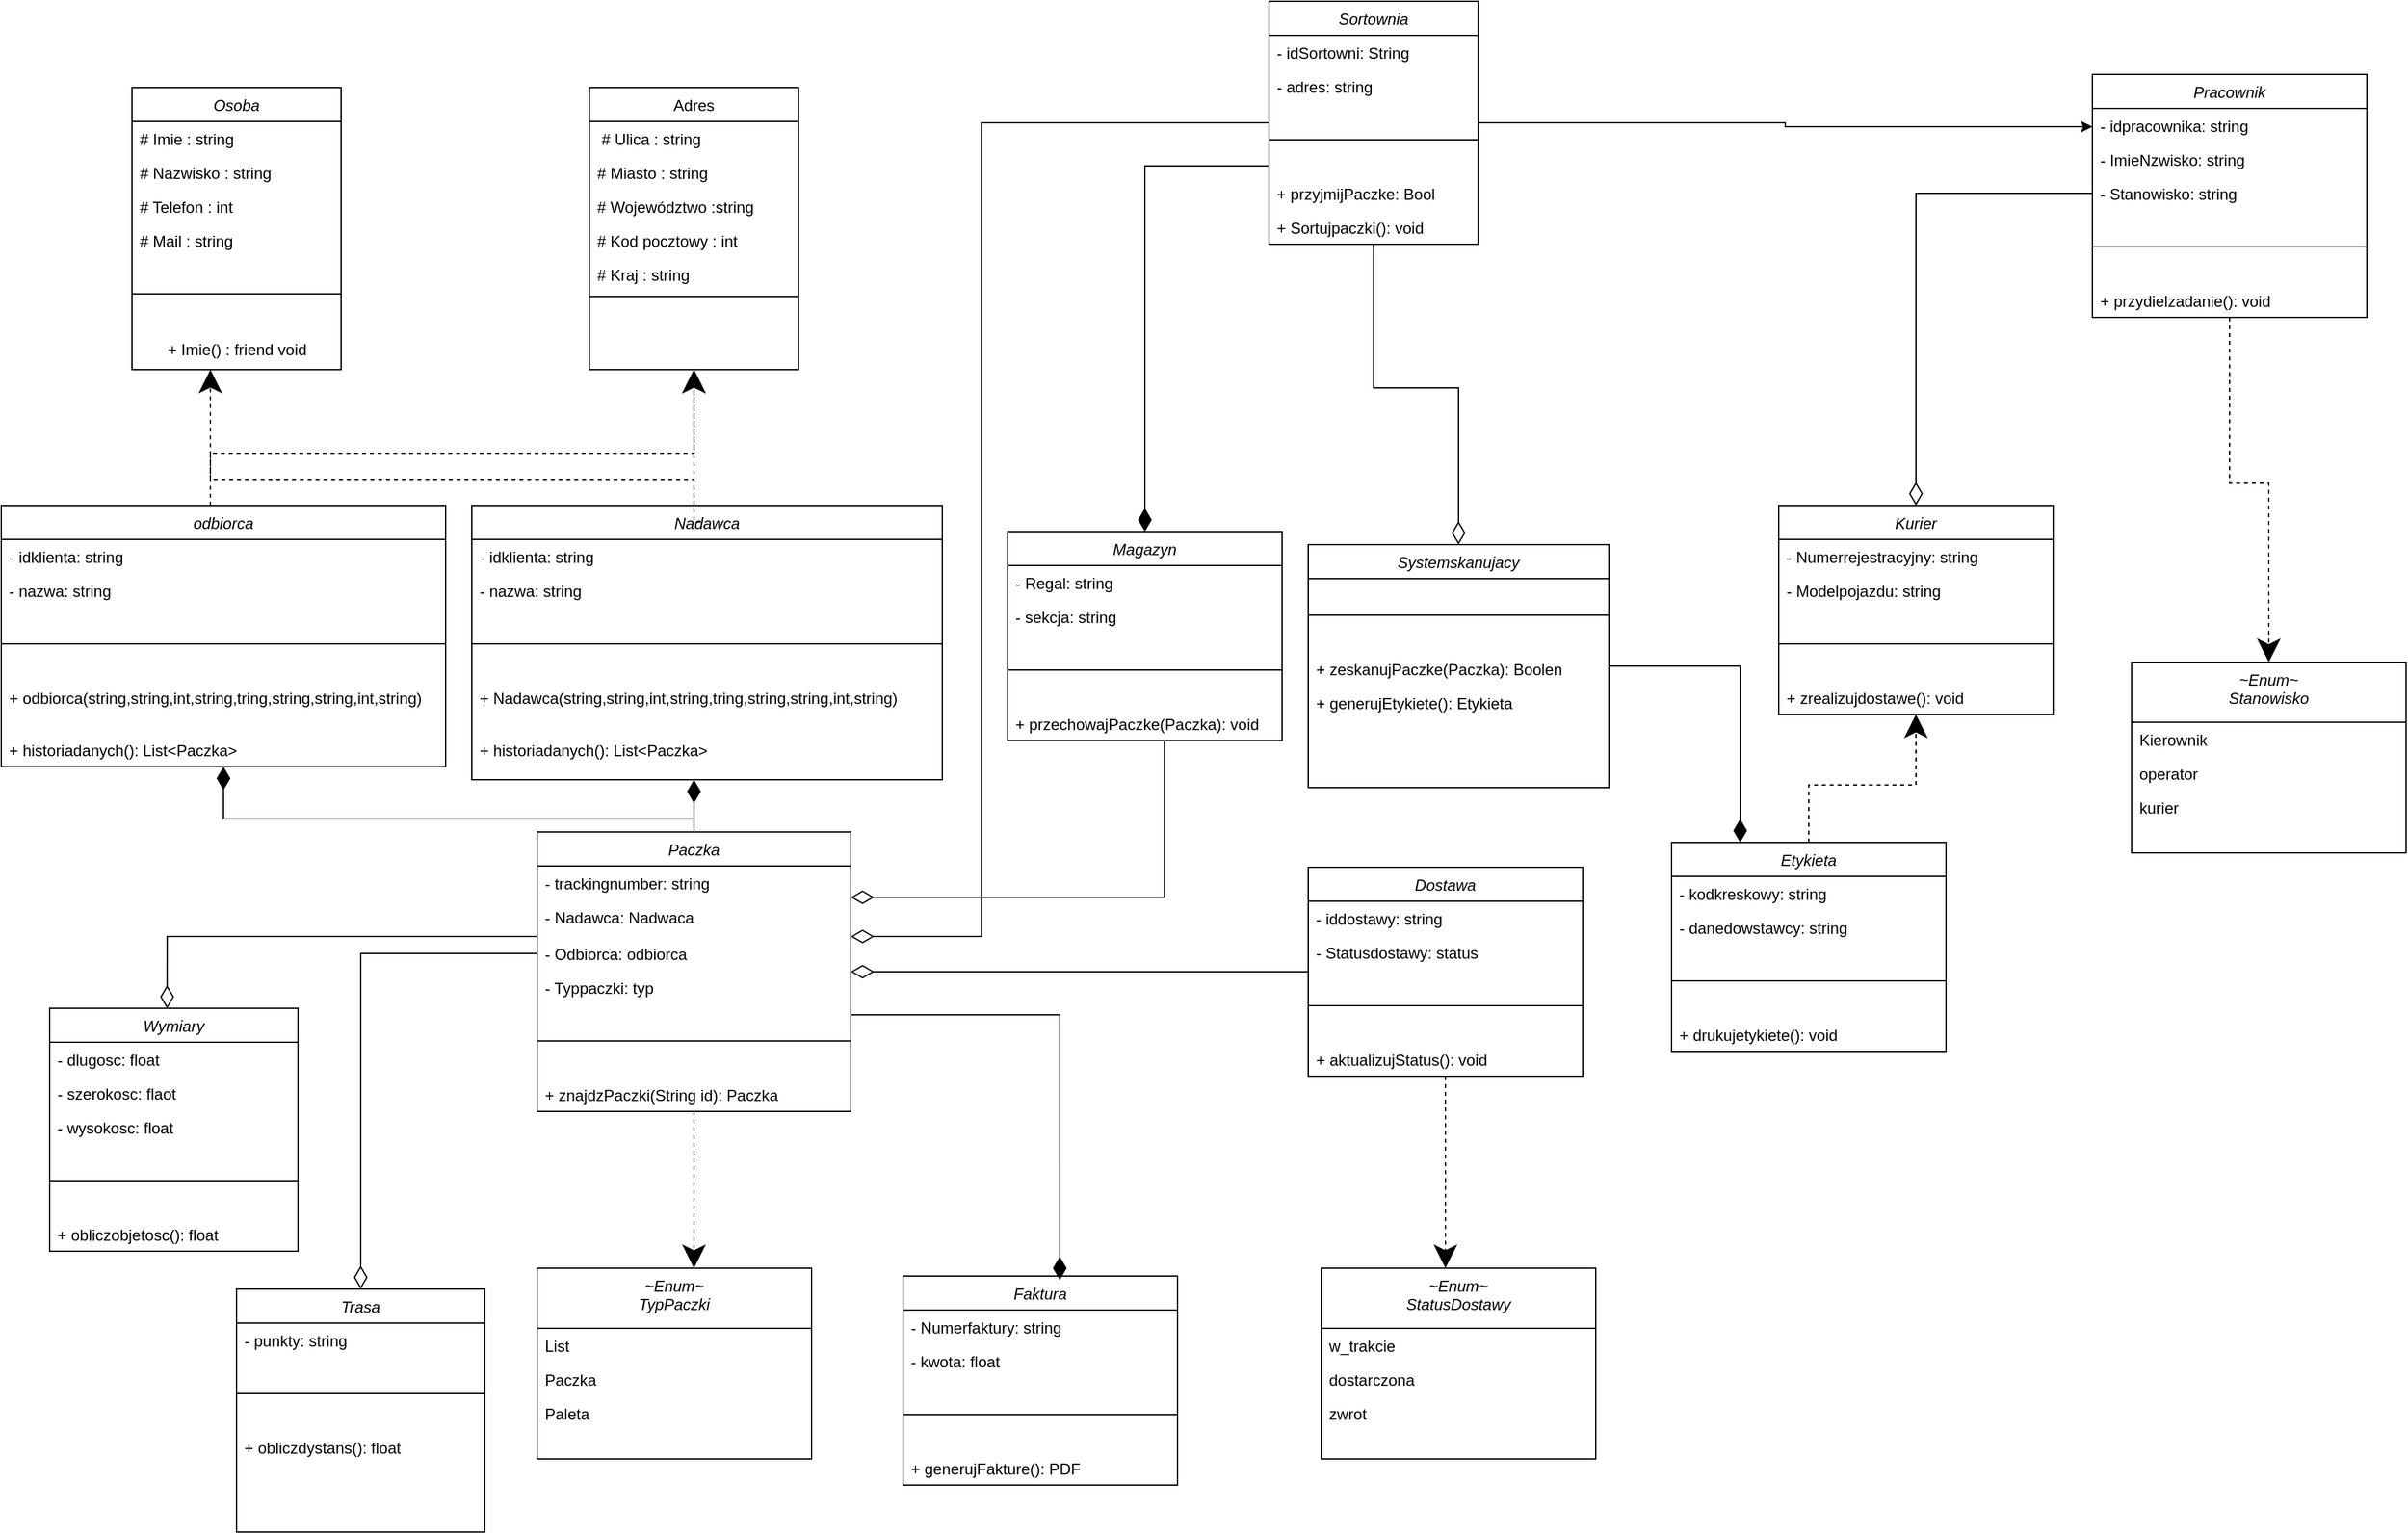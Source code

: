 <mxfile version="26.2.14">
  <diagram id="C5RBs43oDa-KdzZeNtuy" name="Page-1">
    <mxGraphModel dx="2382" dy="2520" grid="1" gridSize="10" guides="1" tooltips="1" connect="1" arrows="1" fold="1" page="1" pageScale="1" pageWidth="827" pageHeight="1169" math="0" shadow="0">
      <root>
        <mxCell id="WIyWlLk6GJQsqaUBKTNV-0" />
        <mxCell id="WIyWlLk6GJQsqaUBKTNV-1" parent="WIyWlLk6GJQsqaUBKTNV-0" />
        <mxCell id="zkfFHV4jXpPFQw0GAbJ--0" value="Osoba" style="swimlane;fontStyle=2;align=center;verticalAlign=top;childLayout=stackLayout;horizontal=1;startSize=26;horizontalStack=0;resizeParent=1;resizeLast=0;collapsible=1;marginBottom=0;rounded=0;shadow=0;strokeWidth=1;" parent="WIyWlLk6GJQsqaUBKTNV-1" vertex="1">
          <mxGeometry x="890" y="-120" width="160" height="216" as="geometry">
            <mxRectangle x="230" y="140" width="160" height="26" as="alternateBounds" />
          </mxGeometry>
        </mxCell>
        <mxCell id="zkfFHV4jXpPFQw0GAbJ--1" value="# Imie : string" style="text;align=left;verticalAlign=top;spacingLeft=4;spacingRight=4;overflow=hidden;rotatable=0;points=[[0,0.5],[1,0.5]];portConstraint=eastwest;" parent="zkfFHV4jXpPFQw0GAbJ--0" vertex="1">
          <mxGeometry y="26" width="160" height="26" as="geometry" />
        </mxCell>
        <mxCell id="zkfFHV4jXpPFQw0GAbJ--2" value="# Nazwisko : string" style="text;align=left;verticalAlign=top;spacingLeft=4;spacingRight=4;overflow=hidden;rotatable=0;points=[[0,0.5],[1,0.5]];portConstraint=eastwest;rounded=0;shadow=0;html=0;" parent="zkfFHV4jXpPFQw0GAbJ--0" vertex="1">
          <mxGeometry y="52" width="160" height="26" as="geometry" />
        </mxCell>
        <mxCell id="zkfFHV4jXpPFQw0GAbJ--3" value="# Telefon : int" style="text;align=left;verticalAlign=top;spacingLeft=4;spacingRight=4;overflow=hidden;rotatable=0;points=[[0,0.5],[1,0.5]];portConstraint=eastwest;rounded=0;shadow=0;html=0;" parent="zkfFHV4jXpPFQw0GAbJ--0" vertex="1">
          <mxGeometry y="78" width="160" height="26" as="geometry" />
        </mxCell>
        <mxCell id="BdsNktn8c3Ki6Q-YQM_h-1" value="# Mail : string" style="text;align=left;verticalAlign=top;spacingLeft=4;spacingRight=4;overflow=hidden;rotatable=0;points=[[0,0.5],[1,0.5]];portConstraint=eastwest;rounded=0;shadow=0;html=0;" parent="zkfFHV4jXpPFQw0GAbJ--0" vertex="1">
          <mxGeometry y="104" width="160" height="26" as="geometry" />
        </mxCell>
        <mxCell id="zkfFHV4jXpPFQw0GAbJ--4" value="" style="line;html=1;strokeWidth=1;align=left;verticalAlign=middle;spacingTop=-1;spacingLeft=3;spacingRight=3;rotatable=0;labelPosition=right;points=[];portConstraint=eastwest;" parent="zkfFHV4jXpPFQw0GAbJ--0" vertex="1">
          <mxGeometry y="130" width="160" height="56" as="geometry" />
        </mxCell>
        <mxCell id="GxkbKtknB-CjIowT5Ta8-1" value="+ Imie() : friend void" style="text;html=1;align=center;verticalAlign=middle;resizable=0;points=[];autosize=1;strokeColor=none;fillColor=none;" parent="zkfFHV4jXpPFQw0GAbJ--0" vertex="1">
          <mxGeometry y="186" width="160" height="30" as="geometry" />
        </mxCell>
        <mxCell id="zkfFHV4jXpPFQw0GAbJ--17" value="Adres" style="swimlane;fontStyle=0;align=center;verticalAlign=top;childLayout=stackLayout;horizontal=1;startSize=26;horizontalStack=0;resizeParent=1;resizeLast=0;collapsible=1;marginBottom=0;rounded=0;shadow=0;strokeWidth=1;" parent="WIyWlLk6GJQsqaUBKTNV-1" vertex="1">
          <mxGeometry x="1240" y="-120" width="160" height="216" as="geometry">
            <mxRectangle x="550" y="140" width="160" height="26" as="alternateBounds" />
          </mxGeometry>
        </mxCell>
        <mxCell id="zkfFHV4jXpPFQw0GAbJ--18" value=" # Ulica : string" style="text;align=left;verticalAlign=top;spacingLeft=4;spacingRight=4;overflow=hidden;rotatable=0;points=[[0,0.5],[1,0.5]];portConstraint=eastwest;" parent="zkfFHV4jXpPFQw0GAbJ--17" vertex="1">
          <mxGeometry y="26" width="160" height="26" as="geometry" />
        </mxCell>
        <mxCell id="zkfFHV4jXpPFQw0GAbJ--19" value="# Miasto : string" style="text;align=left;verticalAlign=top;spacingLeft=4;spacingRight=4;overflow=hidden;rotatable=0;points=[[0,0.5],[1,0.5]];portConstraint=eastwest;rounded=0;shadow=0;html=0;" parent="zkfFHV4jXpPFQw0GAbJ--17" vertex="1">
          <mxGeometry y="52" width="160" height="26" as="geometry" />
        </mxCell>
        <mxCell id="zkfFHV4jXpPFQw0GAbJ--20" value="# Województwo :string" style="text;align=left;verticalAlign=top;spacingLeft=4;spacingRight=4;overflow=hidden;rotatable=0;points=[[0,0.5],[1,0.5]];portConstraint=eastwest;rounded=0;shadow=0;html=0;" parent="zkfFHV4jXpPFQw0GAbJ--17" vertex="1">
          <mxGeometry y="78" width="160" height="26" as="geometry" />
        </mxCell>
        <mxCell id="zkfFHV4jXpPFQw0GAbJ--21" value="# Kod pocztowy : int" style="text;align=left;verticalAlign=top;spacingLeft=4;spacingRight=4;overflow=hidden;rotatable=0;points=[[0,0.5],[1,0.5]];portConstraint=eastwest;rounded=0;shadow=0;html=0;" parent="zkfFHV4jXpPFQw0GAbJ--17" vertex="1">
          <mxGeometry y="104" width="160" height="26" as="geometry" />
        </mxCell>
        <mxCell id="zkfFHV4jXpPFQw0GAbJ--22" value="# Kraj : string" style="text;align=left;verticalAlign=top;spacingLeft=4;spacingRight=4;overflow=hidden;rotatable=0;points=[[0,0.5],[1,0.5]];portConstraint=eastwest;rounded=0;shadow=0;html=0;" parent="zkfFHV4jXpPFQw0GAbJ--17" vertex="1">
          <mxGeometry y="130" width="160" height="26" as="geometry" />
        </mxCell>
        <mxCell id="zkfFHV4jXpPFQw0GAbJ--23" value="" style="line;html=1;strokeWidth=1;align=left;verticalAlign=middle;spacingTop=-1;spacingLeft=3;spacingRight=3;rotatable=0;labelPosition=right;points=[];portConstraint=eastwest;" parent="zkfFHV4jXpPFQw0GAbJ--17" vertex="1">
          <mxGeometry y="156" width="160" height="8" as="geometry" />
        </mxCell>
        <mxCell id="9dYcnbe_WubwCjtbjFcD-8" style="edgeStyle=orthogonalEdgeStyle;rounded=0;orthogonalLoop=1;jettySize=auto;html=1;entryX=0.5;entryY=0;entryDx=0;entryDy=0;endArrow=diamondThin;endFill=0;endSize=15;" parent="WIyWlLk6GJQsqaUBKTNV-1" source="8LbB3TqISz4UHMFWmRGF-1011" target="8LbB3TqISz4UHMFWmRGF-1049" edge="1">
          <mxGeometry relative="1" as="geometry" />
        </mxCell>
        <mxCell id="_6xHTYs2IPLUifbT8s7y-21" style="edgeStyle=orthogonalEdgeStyle;rounded=0;orthogonalLoop=1;jettySize=auto;html=1;endArrow=diamondThin;endFill=0;endSize=15;" edge="1" parent="WIyWlLk6GJQsqaUBKTNV-1" source="8LbB3TqISz4UHMFWmRGF-1011" target="8LbB3TqISz4UHMFWmRGF-1087">
          <mxGeometry relative="1" as="geometry">
            <Array as="points">
              <mxPoint x="1540" y="-93" />
              <mxPoint x="1540" y="530" />
            </Array>
          </mxGeometry>
        </mxCell>
        <mxCell id="_6xHTYs2IPLUifbT8s7y-26" style="edgeStyle=orthogonalEdgeStyle;rounded=0;orthogonalLoop=1;jettySize=auto;html=1;" edge="1" parent="WIyWlLk6GJQsqaUBKTNV-1" source="8LbB3TqISz4UHMFWmRGF-1011" target="8LbB3TqISz4UHMFWmRGF-1061">
          <mxGeometry relative="1" as="geometry">
            <Array as="points">
              <mxPoint x="2155" y="-93" />
              <mxPoint x="2155" y="-90" />
            </Array>
          </mxGeometry>
        </mxCell>
        <mxCell id="8LbB3TqISz4UHMFWmRGF-1011" value="Sortownia" style="swimlane;fontStyle=2;align=center;verticalAlign=top;childLayout=stackLayout;horizontal=1;startSize=26;horizontalStack=0;resizeParent=1;resizeLast=0;collapsible=1;marginBottom=0;rounded=0;shadow=0;strokeWidth=1;" parent="WIyWlLk6GJQsqaUBKTNV-1" vertex="1">
          <mxGeometry x="1760" y="-186" width="160" height="186" as="geometry">
            <mxRectangle x="230" y="140" width="160" height="26" as="alternateBounds" />
          </mxGeometry>
        </mxCell>
        <mxCell id="8LbB3TqISz4UHMFWmRGF-1012" value="- idSortowni: String" style="text;align=left;verticalAlign=top;spacingLeft=4;spacingRight=4;overflow=hidden;rotatable=0;points=[[0,0.5],[1,0.5]];portConstraint=eastwest;" parent="8LbB3TqISz4UHMFWmRGF-1011" vertex="1">
          <mxGeometry y="26" width="160" height="26" as="geometry" />
        </mxCell>
        <mxCell id="8LbB3TqISz4UHMFWmRGF-1013" value="- adres: string" style="text;align=left;verticalAlign=top;spacingLeft=4;spacingRight=4;overflow=hidden;rotatable=0;points=[[0,0.5],[1,0.5]];portConstraint=eastwest;rounded=0;shadow=0;html=0;" parent="8LbB3TqISz4UHMFWmRGF-1011" vertex="1">
          <mxGeometry y="52" width="160" height="26" as="geometry" />
        </mxCell>
        <mxCell id="8LbB3TqISz4UHMFWmRGF-1016" value="" style="line;html=1;strokeWidth=1;align=left;verticalAlign=middle;spacingTop=-1;spacingLeft=3;spacingRight=3;rotatable=0;labelPosition=right;points=[];portConstraint=eastwest;" parent="8LbB3TqISz4UHMFWmRGF-1011" vertex="1">
          <mxGeometry y="78" width="160" height="56" as="geometry" />
        </mxCell>
        <mxCell id="8LbB3TqISz4UHMFWmRGF-1014" value="+ przyjmijPaczke: Bool" style="text;align=left;verticalAlign=top;spacingLeft=4;spacingRight=4;overflow=hidden;rotatable=0;points=[[0,0.5],[1,0.5]];portConstraint=eastwest;rounded=0;shadow=0;html=0;" parent="8LbB3TqISz4UHMFWmRGF-1011" vertex="1">
          <mxGeometry y="134" width="160" height="26" as="geometry" />
        </mxCell>
        <mxCell id="8LbB3TqISz4UHMFWmRGF-1015" value="+ Sortujpaczki(): void" style="text;align=left;verticalAlign=top;spacingLeft=4;spacingRight=4;overflow=hidden;rotatable=0;points=[[0,0.5],[1,0.5]];portConstraint=eastwest;rounded=0;shadow=0;html=0;" parent="8LbB3TqISz4UHMFWmRGF-1011" vertex="1">
          <mxGeometry y="160" width="160" height="26" as="geometry" />
        </mxCell>
        <mxCell id="_6xHTYs2IPLUifbT8s7y-19" style="edgeStyle=orthogonalEdgeStyle;rounded=0;orthogonalLoop=1;jettySize=auto;html=1;endArrow=diamondThin;endFill=0;endSize=15;" edge="1" parent="WIyWlLk6GJQsqaUBKTNV-1" source="8LbB3TqISz4UHMFWmRGF-1017" target="8LbB3TqISz4UHMFWmRGF-1087">
          <mxGeometry relative="1" as="geometry">
            <Array as="points">
              <mxPoint x="1680" y="500" />
            </Array>
          </mxGeometry>
        </mxCell>
        <mxCell id="8LbB3TqISz4UHMFWmRGF-1017" value="Magazyn" style="swimlane;fontStyle=2;align=center;verticalAlign=top;childLayout=stackLayout;horizontal=1;startSize=26;horizontalStack=0;resizeParent=1;resizeLast=0;collapsible=1;marginBottom=0;rounded=0;shadow=0;strokeWidth=1;" parent="WIyWlLk6GJQsqaUBKTNV-1" vertex="1">
          <mxGeometry x="1560" y="220" width="210" height="160" as="geometry">
            <mxRectangle x="230" y="140" width="160" height="26" as="alternateBounds" />
          </mxGeometry>
        </mxCell>
        <mxCell id="8LbB3TqISz4UHMFWmRGF-1018" value="- Regal: string" style="text;align=left;verticalAlign=top;spacingLeft=4;spacingRight=4;overflow=hidden;rotatable=0;points=[[0,0.5],[1,0.5]];portConstraint=eastwest;" parent="8LbB3TqISz4UHMFWmRGF-1017" vertex="1">
          <mxGeometry y="26" width="210" height="26" as="geometry" />
        </mxCell>
        <mxCell id="8LbB3TqISz4UHMFWmRGF-1019" value="- sekcja: string" style="text;align=left;verticalAlign=top;spacingLeft=4;spacingRight=4;overflow=hidden;rotatable=0;points=[[0,0.5],[1,0.5]];portConstraint=eastwest;rounded=0;shadow=0;html=0;" parent="8LbB3TqISz4UHMFWmRGF-1017" vertex="1">
          <mxGeometry y="52" width="210" height="26" as="geometry" />
        </mxCell>
        <mxCell id="8LbB3TqISz4UHMFWmRGF-1022" value="" style="line;html=1;strokeWidth=1;align=left;verticalAlign=middle;spacingTop=-1;spacingLeft=3;spacingRight=3;rotatable=0;labelPosition=right;points=[];portConstraint=eastwest;" parent="8LbB3TqISz4UHMFWmRGF-1017" vertex="1">
          <mxGeometry y="78" width="210" height="56" as="geometry" />
        </mxCell>
        <mxCell id="8LbB3TqISz4UHMFWmRGF-1021" value="+ przechowajPaczke(Paczka): void" style="text;align=left;verticalAlign=top;spacingLeft=4;spacingRight=4;overflow=hidden;rotatable=0;points=[[0,0.5],[1,0.5]];portConstraint=eastwest;rounded=0;shadow=0;html=0;" parent="8LbB3TqISz4UHMFWmRGF-1017" vertex="1">
          <mxGeometry y="134" width="210" height="26" as="geometry" />
        </mxCell>
        <mxCell id="_6xHTYs2IPLUifbT8s7y-7" style="edgeStyle=orthogonalEdgeStyle;rounded=0;orthogonalLoop=1;jettySize=auto;html=1;dashed=1;endSize=15;" edge="1" parent="WIyWlLk6GJQsqaUBKTNV-1" source="8LbB3TqISz4UHMFWmRGF-1025" target="zkfFHV4jXpPFQw0GAbJ--17">
          <mxGeometry relative="1" as="geometry">
            <Array as="points">
              <mxPoint x="1320" y="170" />
              <mxPoint x="1320" y="170" />
            </Array>
          </mxGeometry>
        </mxCell>
        <mxCell id="8LbB3TqISz4UHMFWmRGF-1025" value="Nadawca" style="swimlane;fontStyle=2;align=center;verticalAlign=top;childLayout=stackLayout;horizontal=1;startSize=26;horizontalStack=0;resizeParent=1;resizeLast=0;collapsible=1;marginBottom=0;rounded=0;shadow=0;strokeWidth=1;" parent="WIyWlLk6GJQsqaUBKTNV-1" vertex="1">
          <mxGeometry x="1150" y="200" width="360" height="210" as="geometry">
            <mxRectangle x="230" y="140" width="160" height="26" as="alternateBounds" />
          </mxGeometry>
        </mxCell>
        <mxCell id="8LbB3TqISz4UHMFWmRGF-1026" value="- idklienta: string" style="text;align=left;verticalAlign=top;spacingLeft=4;spacingRight=4;overflow=hidden;rotatable=0;points=[[0,0.5],[1,0.5]];portConstraint=eastwest;" parent="8LbB3TqISz4UHMFWmRGF-1025" vertex="1">
          <mxGeometry y="26" width="360" height="26" as="geometry" />
        </mxCell>
        <mxCell id="8LbB3TqISz4UHMFWmRGF-1027" value="- nazwa: string" style="text;align=left;verticalAlign=top;spacingLeft=4;spacingRight=4;overflow=hidden;rotatable=0;points=[[0,0.5],[1,0.5]];portConstraint=eastwest;rounded=0;shadow=0;html=0;" parent="8LbB3TqISz4UHMFWmRGF-1025" vertex="1">
          <mxGeometry y="52" width="360" height="26" as="geometry" />
        </mxCell>
        <mxCell id="8LbB3TqISz4UHMFWmRGF-1030" value="" style="line;html=1;strokeWidth=1;align=left;verticalAlign=middle;spacingTop=-1;spacingLeft=3;spacingRight=3;rotatable=0;labelPosition=right;points=[];portConstraint=eastwest;" parent="8LbB3TqISz4UHMFWmRGF-1025" vertex="1">
          <mxGeometry y="78" width="360" height="56" as="geometry" />
        </mxCell>
        <mxCell id="Iwi3tj0pzpYwmLGOqAep-13" value="+ Nadawca(string,string,int,string,tring,string,string,int,string)" style="text;align=left;verticalAlign=top;spacingLeft=4;spacingRight=4;overflow=hidden;rotatable=0;points=[[0,0.5],[1,0.5]];portConstraint=eastwest;rounded=0;shadow=0;html=0;" parent="8LbB3TqISz4UHMFWmRGF-1025" vertex="1">
          <mxGeometry y="134" width="360" height="40" as="geometry" />
        </mxCell>
        <mxCell id="8LbB3TqISz4UHMFWmRGF-1029" value="+ historiadanych(): List&lt;Paczka&gt;" style="text;align=left;verticalAlign=top;spacingLeft=4;spacingRight=4;overflow=hidden;rotatable=0;points=[[0,0.5],[1,0.5]];portConstraint=eastwest;rounded=0;shadow=0;html=0;" parent="8LbB3TqISz4UHMFWmRGF-1025" vertex="1">
          <mxGeometry y="174" width="360" height="26" as="geometry" />
        </mxCell>
        <mxCell id="_6xHTYs2IPLUifbT8s7y-10" style="edgeStyle=orthogonalEdgeStyle;rounded=0;orthogonalLoop=1;jettySize=auto;html=1;dashed=1;endSize=15;" edge="1" parent="WIyWlLk6GJQsqaUBKTNV-1" target="zkfFHV4jXpPFQw0GAbJ--17">
          <mxGeometry relative="1" as="geometry">
            <mxPoint x="1320" y="110" as="targetPoint" />
            <mxPoint x="960" y="214" as="sourcePoint" />
            <Array as="points">
              <mxPoint x="950" y="214" />
              <mxPoint x="950" y="160" />
              <mxPoint x="1320" y="160" />
            </Array>
          </mxGeometry>
        </mxCell>
        <mxCell id="8LbB3TqISz4UHMFWmRGF-1043" value="odbiorca" style="swimlane;fontStyle=2;align=center;verticalAlign=top;childLayout=stackLayout;horizontal=1;startSize=26;horizontalStack=0;resizeParent=1;resizeLast=0;collapsible=1;marginBottom=0;rounded=0;shadow=0;strokeWidth=1;" parent="WIyWlLk6GJQsqaUBKTNV-1" vertex="1">
          <mxGeometry x="790" y="200" width="340" height="200" as="geometry">
            <mxRectangle x="230" y="140" width="160" height="26" as="alternateBounds" />
          </mxGeometry>
        </mxCell>
        <mxCell id="8LbB3TqISz4UHMFWmRGF-1044" value="- idklienta: string" style="text;align=left;verticalAlign=top;spacingLeft=4;spacingRight=4;overflow=hidden;rotatable=0;points=[[0,0.5],[1,0.5]];portConstraint=eastwest;" parent="8LbB3TqISz4UHMFWmRGF-1043" vertex="1">
          <mxGeometry y="26" width="340" height="26" as="geometry" />
        </mxCell>
        <mxCell id="8LbB3TqISz4UHMFWmRGF-1045" value="- nazwa: string" style="text;align=left;verticalAlign=top;spacingLeft=4;spacingRight=4;overflow=hidden;rotatable=0;points=[[0,0.5],[1,0.5]];portConstraint=eastwest;rounded=0;shadow=0;html=0;" parent="8LbB3TqISz4UHMFWmRGF-1043" vertex="1">
          <mxGeometry y="52" width="340" height="26" as="geometry" />
        </mxCell>
        <mxCell id="8LbB3TqISz4UHMFWmRGF-1047" value="" style="line;html=1;strokeWidth=1;align=left;verticalAlign=middle;spacingTop=-1;spacingLeft=3;spacingRight=3;rotatable=0;labelPosition=right;points=[];portConstraint=eastwest;" parent="8LbB3TqISz4UHMFWmRGF-1043" vertex="1">
          <mxGeometry y="78" width="340" height="56" as="geometry" />
        </mxCell>
        <mxCell id="Iwi3tj0pzpYwmLGOqAep-10" value="+ odbiorca(string,string,int,string,tring,string,string,int,string)" style="text;align=left;verticalAlign=top;spacingLeft=4;spacingRight=4;overflow=hidden;rotatable=0;points=[[0,0.5],[1,0.5]];portConstraint=eastwest;rounded=0;shadow=0;html=0;" parent="8LbB3TqISz4UHMFWmRGF-1043" vertex="1">
          <mxGeometry y="134" width="340" height="40" as="geometry" />
        </mxCell>
        <mxCell id="8LbB3TqISz4UHMFWmRGF-1048" value="+ historiadanych(): List&lt;Paczka&gt;" style="text;align=left;verticalAlign=top;spacingLeft=4;spacingRight=4;overflow=hidden;rotatable=0;points=[[0,0.5],[1,0.5]];portConstraint=eastwest;rounded=0;shadow=0;html=0;" parent="8LbB3TqISz4UHMFWmRGF-1043" vertex="1">
          <mxGeometry y="174" width="340" height="26" as="geometry" />
        </mxCell>
        <mxCell id="9dYcnbe_WubwCjtbjFcD-13" style="edgeStyle=orthogonalEdgeStyle;rounded=0;orthogonalLoop=1;jettySize=auto;html=1;entryX=0.25;entryY=0;entryDx=0;entryDy=0;endArrow=diamondThin;endFill=1;endSize=15;" parent="WIyWlLk6GJQsqaUBKTNV-1" source="8LbB3TqISz4UHMFWmRGF-1049" target="8LbB3TqISz4UHMFWmRGF-1073" edge="1">
          <mxGeometry relative="1" as="geometry" />
        </mxCell>
        <mxCell id="8LbB3TqISz4UHMFWmRGF-1049" value="Systemskanujacy" style="swimlane;fontStyle=2;align=center;verticalAlign=top;childLayout=stackLayout;horizontal=1;startSize=26;horizontalStack=0;resizeParent=1;resizeLast=0;collapsible=1;marginBottom=0;rounded=0;shadow=0;strokeWidth=1;" parent="WIyWlLk6GJQsqaUBKTNV-1" vertex="1">
          <mxGeometry x="1790" y="230" width="230" height="186" as="geometry">
            <mxRectangle x="230" y="140" width="160" height="26" as="alternateBounds" />
          </mxGeometry>
        </mxCell>
        <mxCell id="8LbB3TqISz4UHMFWmRGF-1053" value="" style="line;html=1;strokeWidth=1;align=left;verticalAlign=middle;spacingTop=-1;spacingLeft=3;spacingRight=3;rotatable=0;labelPosition=right;points=[];portConstraint=eastwest;" parent="8LbB3TqISz4UHMFWmRGF-1049" vertex="1">
          <mxGeometry y="26" width="230" height="56" as="geometry" />
        </mxCell>
        <mxCell id="8LbB3TqISz4UHMFWmRGF-1054" value="+ zeskanujPaczke(Paczka): Boolen" style="text;align=left;verticalAlign=top;spacingLeft=4;spacingRight=4;overflow=hidden;rotatable=0;points=[[0,0.5],[1,0.5]];portConstraint=eastwest;rounded=0;shadow=0;html=0;" parent="8LbB3TqISz4UHMFWmRGF-1049" vertex="1">
          <mxGeometry y="82" width="230" height="26" as="geometry" />
        </mxCell>
        <mxCell id="8LbB3TqISz4UHMFWmRGF-1055" value="+ generujEtykiete(): Etykieta" style="text;align=left;verticalAlign=top;spacingLeft=4;spacingRight=4;overflow=hidden;rotatable=0;points=[[0,0.5],[1,0.5]];portConstraint=eastwest;rounded=0;shadow=0;html=0;" parent="8LbB3TqISz4UHMFWmRGF-1049" vertex="1">
          <mxGeometry y="108" width="230" height="26" as="geometry" />
        </mxCell>
        <mxCell id="8LbB3TqISz4UHMFWmRGF-1056" value="Kurier" style="swimlane;fontStyle=2;align=center;verticalAlign=top;childLayout=stackLayout;horizontal=1;startSize=26;horizontalStack=0;resizeParent=1;resizeLast=0;collapsible=1;marginBottom=0;rounded=0;shadow=0;strokeWidth=1;" parent="WIyWlLk6GJQsqaUBKTNV-1" vertex="1">
          <mxGeometry x="2150" y="200" width="210" height="160" as="geometry">
            <mxRectangle x="230" y="140" width="160" height="26" as="alternateBounds" />
          </mxGeometry>
        </mxCell>
        <mxCell id="8LbB3TqISz4UHMFWmRGF-1057" value="- Numerrejestracyjny: string" style="text;align=left;verticalAlign=top;spacingLeft=4;spacingRight=4;overflow=hidden;rotatable=0;points=[[0,0.5],[1,0.5]];portConstraint=eastwest;" parent="8LbB3TqISz4UHMFWmRGF-1056" vertex="1">
          <mxGeometry y="26" width="210" height="26" as="geometry" />
        </mxCell>
        <mxCell id="8LbB3TqISz4UHMFWmRGF-1058" value="- Modelpojazdu: string" style="text;align=left;verticalAlign=top;spacingLeft=4;spacingRight=4;overflow=hidden;rotatable=0;points=[[0,0.5],[1,0.5]];portConstraint=eastwest;rounded=0;shadow=0;html=0;" parent="8LbB3TqISz4UHMFWmRGF-1056" vertex="1">
          <mxGeometry y="52" width="210" height="26" as="geometry" />
        </mxCell>
        <mxCell id="8LbB3TqISz4UHMFWmRGF-1059" value="" style="line;html=1;strokeWidth=1;align=left;verticalAlign=middle;spacingTop=-1;spacingLeft=3;spacingRight=3;rotatable=0;labelPosition=right;points=[];portConstraint=eastwest;" parent="8LbB3TqISz4UHMFWmRGF-1056" vertex="1">
          <mxGeometry y="78" width="210" height="56" as="geometry" />
        </mxCell>
        <mxCell id="8LbB3TqISz4UHMFWmRGF-1060" value="+ zrealizujdostawe(): void" style="text;align=left;verticalAlign=top;spacingLeft=4;spacingRight=4;overflow=hidden;rotatable=0;points=[[0,0.5],[1,0.5]];portConstraint=eastwest;rounded=0;shadow=0;html=0;" parent="8LbB3TqISz4UHMFWmRGF-1056" vertex="1">
          <mxGeometry y="134" width="210" height="26" as="geometry" />
        </mxCell>
        <mxCell id="9dYcnbe_WubwCjtbjFcD-11" style="edgeStyle=orthogonalEdgeStyle;rounded=0;orthogonalLoop=1;jettySize=auto;html=1;endArrow=classic;endFill=1;dashed=1;endSize=15;" parent="WIyWlLk6GJQsqaUBKTNV-1" source="8LbB3TqISz4UHMFWmRGF-1061" target="8LbB3TqISz4UHMFWmRGF-1067" edge="1">
          <mxGeometry relative="1" as="geometry" />
        </mxCell>
        <mxCell id="8LbB3TqISz4UHMFWmRGF-1061" value="Pracownik" style="swimlane;fontStyle=2;align=center;verticalAlign=top;childLayout=stackLayout;horizontal=1;startSize=26;horizontalStack=0;resizeParent=1;resizeLast=0;collapsible=1;marginBottom=0;rounded=0;shadow=0;strokeWidth=1;" parent="WIyWlLk6GJQsqaUBKTNV-1" vertex="1">
          <mxGeometry x="2390" y="-130" width="210" height="186" as="geometry">
            <mxRectangle x="230" y="140" width="160" height="26" as="alternateBounds" />
          </mxGeometry>
        </mxCell>
        <mxCell id="8LbB3TqISz4UHMFWmRGF-1062" value="- idpracownika: string" style="text;align=left;verticalAlign=top;spacingLeft=4;spacingRight=4;overflow=hidden;rotatable=0;points=[[0,0.5],[1,0.5]];portConstraint=eastwest;" parent="8LbB3TqISz4UHMFWmRGF-1061" vertex="1">
          <mxGeometry y="26" width="210" height="26" as="geometry" />
        </mxCell>
        <mxCell id="8LbB3TqISz4UHMFWmRGF-1063" value="- ImieNzwisko: string" style="text;align=left;verticalAlign=top;spacingLeft=4;spacingRight=4;overflow=hidden;rotatable=0;points=[[0,0.5],[1,0.5]];portConstraint=eastwest;rounded=0;shadow=0;html=0;" parent="8LbB3TqISz4UHMFWmRGF-1061" vertex="1">
          <mxGeometry y="52" width="210" height="26" as="geometry" />
        </mxCell>
        <mxCell id="8LbB3TqISz4UHMFWmRGF-1066" value="- Stanowisko: string" style="text;align=left;verticalAlign=top;spacingLeft=4;spacingRight=4;overflow=hidden;rotatable=0;points=[[0,0.5],[1,0.5]];portConstraint=eastwest;rounded=0;shadow=0;html=0;" parent="8LbB3TqISz4UHMFWmRGF-1061" vertex="1">
          <mxGeometry y="78" width="210" height="26" as="geometry" />
        </mxCell>
        <mxCell id="8LbB3TqISz4UHMFWmRGF-1064" value="" style="line;html=1;strokeWidth=1;align=left;verticalAlign=middle;spacingTop=-1;spacingLeft=3;spacingRight=3;rotatable=0;labelPosition=right;points=[];portConstraint=eastwest;" parent="8LbB3TqISz4UHMFWmRGF-1061" vertex="1">
          <mxGeometry y="104" width="210" height="56" as="geometry" />
        </mxCell>
        <mxCell id="8LbB3TqISz4UHMFWmRGF-1065" value="+ przydielzadanie(): void" style="text;align=left;verticalAlign=top;spacingLeft=4;spacingRight=4;overflow=hidden;rotatable=0;points=[[0,0.5],[1,0.5]];portConstraint=eastwest;rounded=0;shadow=0;html=0;" parent="8LbB3TqISz4UHMFWmRGF-1061" vertex="1">
          <mxGeometry y="160" width="210" height="26" as="geometry" />
        </mxCell>
        <mxCell id="8LbB3TqISz4UHMFWmRGF-1067" value="~Enum~&#xa;Stanowisko" style="swimlane;fontStyle=2;align=center;verticalAlign=top;childLayout=stackLayout;horizontal=1;startSize=46;horizontalStack=0;resizeParent=1;resizeLast=0;collapsible=1;marginBottom=0;rounded=0;shadow=0;strokeWidth=1;" parent="WIyWlLk6GJQsqaUBKTNV-1" vertex="1">
          <mxGeometry x="2420" y="320" width="210" height="146" as="geometry">
            <mxRectangle x="230" y="140" width="160" height="26" as="alternateBounds" />
          </mxGeometry>
        </mxCell>
        <mxCell id="8LbB3TqISz4UHMFWmRGF-1068" value="Kierownik    " style="text;align=left;verticalAlign=top;spacingLeft=4;spacingRight=4;overflow=hidden;rotatable=0;points=[[0,0.5],[1,0.5]];portConstraint=eastwest;" parent="8LbB3TqISz4UHMFWmRGF-1067" vertex="1">
          <mxGeometry y="46" width="210" height="26" as="geometry" />
        </mxCell>
        <mxCell id="8LbB3TqISz4UHMFWmRGF-1069" value="operator" style="text;align=left;verticalAlign=top;spacingLeft=4;spacingRight=4;overflow=hidden;rotatable=0;points=[[0,0.5],[1,0.5]];portConstraint=eastwest;rounded=0;shadow=0;html=0;" parent="8LbB3TqISz4UHMFWmRGF-1067" vertex="1">
          <mxGeometry y="72" width="210" height="26" as="geometry" />
        </mxCell>
        <mxCell id="8LbB3TqISz4UHMFWmRGF-1070" value="kurier" style="text;align=left;verticalAlign=top;spacingLeft=4;spacingRight=4;overflow=hidden;rotatable=0;points=[[0,0.5],[1,0.5]];portConstraint=eastwest;rounded=0;shadow=0;html=0;" parent="8LbB3TqISz4UHMFWmRGF-1067" vertex="1">
          <mxGeometry y="98" width="210" height="26" as="geometry" />
        </mxCell>
        <mxCell id="_6xHTYs2IPLUifbT8s7y-28" style="edgeStyle=orthogonalEdgeStyle;rounded=0;orthogonalLoop=1;jettySize=auto;html=1;endSize=15;dashed=1;" edge="1" parent="WIyWlLk6GJQsqaUBKTNV-1" source="8LbB3TqISz4UHMFWmRGF-1073" target="8LbB3TqISz4UHMFWmRGF-1056">
          <mxGeometry relative="1" as="geometry" />
        </mxCell>
        <mxCell id="8LbB3TqISz4UHMFWmRGF-1073" value="Etykieta" style="swimlane;fontStyle=2;align=center;verticalAlign=top;childLayout=stackLayout;horizontal=1;startSize=26;horizontalStack=0;resizeParent=1;resizeLast=0;collapsible=1;marginBottom=0;rounded=0;shadow=0;strokeWidth=1;" parent="WIyWlLk6GJQsqaUBKTNV-1" vertex="1">
          <mxGeometry x="2068" y="458" width="210" height="160" as="geometry">
            <mxRectangle x="230" y="140" width="160" height="26" as="alternateBounds" />
          </mxGeometry>
        </mxCell>
        <mxCell id="8LbB3TqISz4UHMFWmRGF-1074" value="- kodkreskowy: string" style="text;align=left;verticalAlign=top;spacingLeft=4;spacingRight=4;overflow=hidden;rotatable=0;points=[[0,0.5],[1,0.5]];portConstraint=eastwest;" parent="8LbB3TqISz4UHMFWmRGF-1073" vertex="1">
          <mxGeometry y="26" width="210" height="26" as="geometry" />
        </mxCell>
        <mxCell id="8LbB3TqISz4UHMFWmRGF-1075" value="- danedowstawcy: string" style="text;align=left;verticalAlign=top;spacingLeft=4;spacingRight=4;overflow=hidden;rotatable=0;points=[[0,0.5],[1,0.5]];portConstraint=eastwest;rounded=0;shadow=0;html=0;" parent="8LbB3TqISz4UHMFWmRGF-1073" vertex="1">
          <mxGeometry y="52" width="210" height="26" as="geometry" />
        </mxCell>
        <mxCell id="8LbB3TqISz4UHMFWmRGF-1076" value="" style="line;html=1;strokeWidth=1;align=left;verticalAlign=middle;spacingTop=-1;spacingLeft=3;spacingRight=3;rotatable=0;labelPosition=right;points=[];portConstraint=eastwest;" parent="8LbB3TqISz4UHMFWmRGF-1073" vertex="1">
          <mxGeometry y="78" width="210" height="56" as="geometry" />
        </mxCell>
        <mxCell id="8LbB3TqISz4UHMFWmRGF-1077" value="+ drukujetykiete(): void" style="text;align=left;verticalAlign=top;spacingLeft=4;spacingRight=4;overflow=hidden;rotatable=0;points=[[0,0.5],[1,0.5]];portConstraint=eastwest;rounded=0;shadow=0;html=0;" parent="8LbB3TqISz4UHMFWmRGF-1073" vertex="1">
          <mxGeometry y="134" width="210" height="26" as="geometry" />
        </mxCell>
        <mxCell id="_6xHTYs2IPLUifbT8s7y-24" style="edgeStyle=orthogonalEdgeStyle;rounded=0;orthogonalLoop=1;jettySize=auto;html=1;endArrow=diamondThin;endFill=0;endSize=15;" edge="1" parent="WIyWlLk6GJQsqaUBKTNV-1" source="8LbB3TqISz4UHMFWmRGF-1078" target="8LbB3TqISz4UHMFWmRGF-1087">
          <mxGeometry relative="1" as="geometry" />
        </mxCell>
        <mxCell id="_6xHTYs2IPLUifbT8s7y-25" style="edgeStyle=orthogonalEdgeStyle;rounded=0;orthogonalLoop=1;jettySize=auto;html=1;endArrow=classic;endFill=1;endSize=15;dashed=1;" edge="1" parent="WIyWlLk6GJQsqaUBKTNV-1" source="8LbB3TqISz4UHMFWmRGF-1078" target="8LbB3TqISz4UHMFWmRGF-1083">
          <mxGeometry relative="1" as="geometry">
            <Array as="points">
              <mxPoint x="1895" y="740" />
              <mxPoint x="1895" y="740" />
            </Array>
          </mxGeometry>
        </mxCell>
        <mxCell id="8LbB3TqISz4UHMFWmRGF-1078" value="Dostawa" style="swimlane;fontStyle=2;align=center;verticalAlign=top;childLayout=stackLayout;horizontal=1;startSize=26;horizontalStack=0;resizeParent=1;resizeLast=0;collapsible=1;marginBottom=0;rounded=0;shadow=0;strokeWidth=1;" parent="WIyWlLk6GJQsqaUBKTNV-1" vertex="1">
          <mxGeometry x="1790" y="477" width="210" height="160" as="geometry">
            <mxRectangle x="230" y="140" width="160" height="26" as="alternateBounds" />
          </mxGeometry>
        </mxCell>
        <mxCell id="8LbB3TqISz4UHMFWmRGF-1079" value="- iddostawy: string" style="text;align=left;verticalAlign=top;spacingLeft=4;spacingRight=4;overflow=hidden;rotatable=0;points=[[0,0.5],[1,0.5]];portConstraint=eastwest;" parent="8LbB3TqISz4UHMFWmRGF-1078" vertex="1">
          <mxGeometry y="26" width="210" height="26" as="geometry" />
        </mxCell>
        <mxCell id="8LbB3TqISz4UHMFWmRGF-1080" value="- Statusdostawy: status" style="text;align=left;verticalAlign=top;spacingLeft=4;spacingRight=4;overflow=hidden;rotatable=0;points=[[0,0.5],[1,0.5]];portConstraint=eastwest;rounded=0;shadow=0;html=0;" parent="8LbB3TqISz4UHMFWmRGF-1078" vertex="1">
          <mxGeometry y="52" width="210" height="26" as="geometry" />
        </mxCell>
        <mxCell id="8LbB3TqISz4UHMFWmRGF-1081" value="" style="line;html=1;strokeWidth=1;align=left;verticalAlign=middle;spacingTop=-1;spacingLeft=3;spacingRight=3;rotatable=0;labelPosition=right;points=[];portConstraint=eastwest;" parent="8LbB3TqISz4UHMFWmRGF-1078" vertex="1">
          <mxGeometry y="78" width="210" height="56" as="geometry" />
        </mxCell>
        <mxCell id="8LbB3TqISz4UHMFWmRGF-1082" value="+ aktualizujStatus(): void" style="text;align=left;verticalAlign=top;spacingLeft=4;spacingRight=4;overflow=hidden;rotatable=0;points=[[0,0.5],[1,0.5]];portConstraint=eastwest;rounded=0;shadow=0;html=0;" parent="8LbB3TqISz4UHMFWmRGF-1078" vertex="1">
          <mxGeometry y="134" width="210" height="26" as="geometry" />
        </mxCell>
        <mxCell id="8LbB3TqISz4UHMFWmRGF-1083" value="~Enum~&#xa;StatusDostawy" style="swimlane;fontStyle=2;align=center;verticalAlign=top;childLayout=stackLayout;horizontal=1;startSize=46;horizontalStack=0;resizeParent=1;resizeLast=0;collapsible=1;marginBottom=0;rounded=0;shadow=0;strokeWidth=1;" parent="WIyWlLk6GJQsqaUBKTNV-1" vertex="1">
          <mxGeometry x="1800" y="784" width="210" height="146" as="geometry">
            <mxRectangle x="230" y="140" width="160" height="26" as="alternateBounds" />
          </mxGeometry>
        </mxCell>
        <mxCell id="8LbB3TqISz4UHMFWmRGF-1084" value="w_trakcie" style="text;align=left;verticalAlign=top;spacingLeft=4;spacingRight=4;overflow=hidden;rotatable=0;points=[[0,0.5],[1,0.5]];portConstraint=eastwest;" parent="8LbB3TqISz4UHMFWmRGF-1083" vertex="1">
          <mxGeometry y="46" width="210" height="26" as="geometry" />
        </mxCell>
        <mxCell id="8LbB3TqISz4UHMFWmRGF-1085" value="dostarczona" style="text;align=left;verticalAlign=top;spacingLeft=4;spacingRight=4;overflow=hidden;rotatable=0;points=[[0,0.5],[1,0.5]];portConstraint=eastwest;rounded=0;shadow=0;html=0;" parent="8LbB3TqISz4UHMFWmRGF-1083" vertex="1">
          <mxGeometry y="72" width="210" height="26" as="geometry" />
        </mxCell>
        <mxCell id="8LbB3TqISz4UHMFWmRGF-1086" value="zwrot" style="text;align=left;verticalAlign=top;spacingLeft=4;spacingRight=4;overflow=hidden;rotatable=0;points=[[0,0.5],[1,0.5]];portConstraint=eastwest;rounded=0;shadow=0;html=0;" parent="8LbB3TqISz4UHMFWmRGF-1083" vertex="1">
          <mxGeometry y="98" width="210" height="26" as="geometry" />
        </mxCell>
        <mxCell id="_6xHTYs2IPLUifbT8s7y-12" style="edgeStyle=orthogonalEdgeStyle;rounded=0;orthogonalLoop=1;jettySize=auto;html=1;endArrow=diamondThin;endFill=1;endSize=15;" edge="1" parent="WIyWlLk6GJQsqaUBKTNV-1" source="8LbB3TqISz4UHMFWmRGF-1087" target="8LbB3TqISz4UHMFWmRGF-1043">
          <mxGeometry relative="1" as="geometry">
            <Array as="points">
              <mxPoint x="1320" y="440" />
              <mxPoint x="960" y="440" />
            </Array>
          </mxGeometry>
        </mxCell>
        <mxCell id="_6xHTYs2IPLUifbT8s7y-13" style="edgeStyle=orthogonalEdgeStyle;rounded=0;orthogonalLoop=1;jettySize=auto;html=1;endArrow=diamondThin;endFill=1;endSize=15;" edge="1" parent="WIyWlLk6GJQsqaUBKTNV-1" source="8LbB3TqISz4UHMFWmRGF-1087">
          <mxGeometry relative="1" as="geometry">
            <mxPoint x="1320" y="410" as="targetPoint" />
          </mxGeometry>
        </mxCell>
        <mxCell id="_6xHTYs2IPLUifbT8s7y-16" style="edgeStyle=orthogonalEdgeStyle;rounded=0;orthogonalLoop=1;jettySize=auto;html=1;endSize=15;dashed=1;" edge="1" parent="WIyWlLk6GJQsqaUBKTNV-1" source="8LbB3TqISz4UHMFWmRGF-1087" target="8LbB3TqISz4UHMFWmRGF-1094">
          <mxGeometry relative="1" as="geometry">
            <Array as="points">
              <mxPoint x="1320" y="740" />
              <mxPoint x="1320" y="740" />
            </Array>
          </mxGeometry>
        </mxCell>
        <mxCell id="8LbB3TqISz4UHMFWmRGF-1087" value="Paczka" style="swimlane;fontStyle=2;align=center;verticalAlign=top;childLayout=stackLayout;horizontal=1;startSize=26;horizontalStack=0;resizeParent=1;resizeLast=0;collapsible=1;marginBottom=0;rounded=0;shadow=0;strokeWidth=1;" parent="WIyWlLk6GJQsqaUBKTNV-1" vertex="1">
          <mxGeometry x="1200" y="450" width="240" height="214" as="geometry">
            <mxRectangle x="230" y="140" width="160" height="26" as="alternateBounds" />
          </mxGeometry>
        </mxCell>
        <mxCell id="8LbB3TqISz4UHMFWmRGF-1088" value="- trackingnumber: string" style="text;align=left;verticalAlign=top;spacingLeft=4;spacingRight=4;overflow=hidden;rotatable=0;points=[[0,0.5],[1,0.5]];portConstraint=eastwest;" parent="8LbB3TqISz4UHMFWmRGF-1087" vertex="1">
          <mxGeometry y="26" width="240" height="26" as="geometry" />
        </mxCell>
        <mxCell id="8LbB3TqISz4UHMFWmRGF-1089" value="- Nadawca: Nadwaca" style="text;align=left;verticalAlign=top;spacingLeft=4;spacingRight=4;overflow=hidden;rotatable=0;points=[[0,0.5],[1,0.5]];portConstraint=eastwest;rounded=0;shadow=0;html=0;" parent="8LbB3TqISz4UHMFWmRGF-1087" vertex="1">
          <mxGeometry y="52" width="240" height="28" as="geometry" />
        </mxCell>
        <mxCell id="8LbB3TqISz4UHMFWmRGF-1090" value="- Odbiorca: odbiorca" style="text;align=left;verticalAlign=top;spacingLeft=4;spacingRight=4;overflow=hidden;rotatable=0;points=[[0,0.5],[1,0.5]];portConstraint=eastwest;rounded=0;shadow=0;html=0;" parent="8LbB3TqISz4UHMFWmRGF-1087" vertex="1">
          <mxGeometry y="80" width="240" height="26" as="geometry" />
        </mxCell>
        <mxCell id="8LbB3TqISz4UHMFWmRGF-1093" value="- Typpaczki: typ" style="text;align=left;verticalAlign=top;spacingLeft=4;spacingRight=4;overflow=hidden;rotatable=0;points=[[0,0.5],[1,0.5]];portConstraint=eastwest;rounded=0;shadow=0;html=0;" parent="8LbB3TqISz4UHMFWmRGF-1087" vertex="1">
          <mxGeometry y="106" width="240" height="26" as="geometry" />
        </mxCell>
        <mxCell id="8LbB3TqISz4UHMFWmRGF-1091" value="" style="line;html=1;strokeWidth=1;align=left;verticalAlign=middle;spacingTop=-1;spacingLeft=3;spacingRight=3;rotatable=0;labelPosition=right;points=[];portConstraint=eastwest;" parent="8LbB3TqISz4UHMFWmRGF-1087" vertex="1">
          <mxGeometry y="132" width="240" height="56" as="geometry" />
        </mxCell>
        <mxCell id="8LbB3TqISz4UHMFWmRGF-1092" value="+ znajdzPaczki(String id): Paczka" style="text;align=left;verticalAlign=top;spacingLeft=4;spacingRight=4;overflow=hidden;rotatable=0;points=[[0,0.5],[1,0.5]];portConstraint=eastwest;rounded=0;shadow=0;html=0;" parent="8LbB3TqISz4UHMFWmRGF-1087" vertex="1">
          <mxGeometry y="188" width="240" height="26" as="geometry" />
        </mxCell>
        <mxCell id="8LbB3TqISz4UHMFWmRGF-1094" value="~Enum~&#xa;TypPaczki" style="swimlane;fontStyle=2;align=center;verticalAlign=top;childLayout=stackLayout;horizontal=1;startSize=46;horizontalStack=0;resizeParent=1;resizeLast=0;collapsible=1;marginBottom=0;rounded=0;shadow=0;strokeWidth=1;" parent="WIyWlLk6GJQsqaUBKTNV-1" vertex="1">
          <mxGeometry x="1200" y="784" width="210" height="146" as="geometry">
            <mxRectangle x="230" y="140" width="160" height="26" as="alternateBounds" />
          </mxGeometry>
        </mxCell>
        <mxCell id="8LbB3TqISz4UHMFWmRGF-1095" value="List" style="text;align=left;verticalAlign=top;spacingLeft=4;spacingRight=4;overflow=hidden;rotatable=0;points=[[0,0.5],[1,0.5]];portConstraint=eastwest;" parent="8LbB3TqISz4UHMFWmRGF-1094" vertex="1">
          <mxGeometry y="46" width="210" height="26" as="geometry" />
        </mxCell>
        <mxCell id="8LbB3TqISz4UHMFWmRGF-1096" value="Paczka" style="text;align=left;verticalAlign=top;spacingLeft=4;spacingRight=4;overflow=hidden;rotatable=0;points=[[0,0.5],[1,0.5]];portConstraint=eastwest;rounded=0;shadow=0;html=0;" parent="8LbB3TqISz4UHMFWmRGF-1094" vertex="1">
          <mxGeometry y="72" width="210" height="26" as="geometry" />
        </mxCell>
        <mxCell id="8LbB3TqISz4UHMFWmRGF-1097" value="Paleta" style="text;align=left;verticalAlign=top;spacingLeft=4;spacingRight=4;overflow=hidden;rotatable=0;points=[[0,0.5],[1,0.5]];portConstraint=eastwest;rounded=0;shadow=0;html=0;" parent="8LbB3TqISz4UHMFWmRGF-1094" vertex="1">
          <mxGeometry y="98" width="210" height="26" as="geometry" />
        </mxCell>
        <mxCell id="8LbB3TqISz4UHMFWmRGF-1098" value="Faktura" style="swimlane;fontStyle=2;align=center;verticalAlign=top;childLayout=stackLayout;horizontal=1;startSize=26;horizontalStack=0;resizeParent=1;resizeLast=0;collapsible=1;marginBottom=0;rounded=0;shadow=0;strokeWidth=1;" parent="WIyWlLk6GJQsqaUBKTNV-1" vertex="1">
          <mxGeometry x="1480" y="790" width="210" height="160" as="geometry">
            <mxRectangle x="230" y="140" width="160" height="26" as="alternateBounds" />
          </mxGeometry>
        </mxCell>
        <mxCell id="8LbB3TqISz4UHMFWmRGF-1099" value="- Numerfaktury: string" style="text;align=left;verticalAlign=top;spacingLeft=4;spacingRight=4;overflow=hidden;rotatable=0;points=[[0,0.5],[1,0.5]];portConstraint=eastwest;" parent="8LbB3TqISz4UHMFWmRGF-1098" vertex="1">
          <mxGeometry y="26" width="210" height="26" as="geometry" />
        </mxCell>
        <mxCell id="8LbB3TqISz4UHMFWmRGF-1100" value="- kwota: float" style="text;align=left;verticalAlign=top;spacingLeft=4;spacingRight=4;overflow=hidden;rotatable=0;points=[[0,0.5],[1,0.5]];portConstraint=eastwest;rounded=0;shadow=0;html=0;" parent="8LbB3TqISz4UHMFWmRGF-1098" vertex="1">
          <mxGeometry y="52" width="210" height="26" as="geometry" />
        </mxCell>
        <mxCell id="8LbB3TqISz4UHMFWmRGF-1101" value="" style="line;html=1;strokeWidth=1;align=left;verticalAlign=middle;spacingTop=-1;spacingLeft=3;spacingRight=3;rotatable=0;labelPosition=right;points=[];portConstraint=eastwest;" parent="8LbB3TqISz4UHMFWmRGF-1098" vertex="1">
          <mxGeometry y="78" width="210" height="56" as="geometry" />
        </mxCell>
        <mxCell id="8LbB3TqISz4UHMFWmRGF-1102" value="+ generujFakture(): PDF" style="text;align=left;verticalAlign=top;spacingLeft=4;spacingRight=4;overflow=hidden;rotatable=0;points=[[0,0.5],[1,0.5]];portConstraint=eastwest;rounded=0;shadow=0;html=0;" parent="8LbB3TqISz4UHMFWmRGF-1098" vertex="1">
          <mxGeometry y="134" width="210" height="26" as="geometry" />
        </mxCell>
        <mxCell id="8LbB3TqISz4UHMFWmRGF-1103" value="Wymiary" style="swimlane;fontStyle=2;align=center;verticalAlign=top;childLayout=stackLayout;horizontal=1;startSize=26;horizontalStack=0;resizeParent=1;resizeLast=0;collapsible=1;marginBottom=0;rounded=0;shadow=0;strokeWidth=1;" parent="WIyWlLk6GJQsqaUBKTNV-1" vertex="1">
          <mxGeometry x="827" y="585" width="190" height="186" as="geometry">
            <mxRectangle x="230" y="140" width="160" height="26" as="alternateBounds" />
          </mxGeometry>
        </mxCell>
        <mxCell id="8LbB3TqISz4UHMFWmRGF-1104" value="- dlugosc: float" style="text;align=left;verticalAlign=top;spacingLeft=4;spacingRight=4;overflow=hidden;rotatable=0;points=[[0,0.5],[1,0.5]];portConstraint=eastwest;" parent="8LbB3TqISz4UHMFWmRGF-1103" vertex="1">
          <mxGeometry y="26" width="190" height="26" as="geometry" />
        </mxCell>
        <mxCell id="8LbB3TqISz4UHMFWmRGF-1105" value="- szerokosc: flaot" style="text;align=left;verticalAlign=top;spacingLeft=4;spacingRight=4;overflow=hidden;rotatable=0;points=[[0,0.5],[1,0.5]];portConstraint=eastwest;rounded=0;shadow=0;html=0;" parent="8LbB3TqISz4UHMFWmRGF-1103" vertex="1">
          <mxGeometry y="52" width="190" height="26" as="geometry" />
        </mxCell>
        <mxCell id="8LbB3TqISz4UHMFWmRGF-1106" value="- wysokosc: float" style="text;align=left;verticalAlign=top;spacingLeft=4;spacingRight=4;overflow=hidden;rotatable=0;points=[[0,0.5],[1,0.5]];portConstraint=eastwest;rounded=0;shadow=0;html=0;" parent="8LbB3TqISz4UHMFWmRGF-1103" vertex="1">
          <mxGeometry y="78" width="190" height="26" as="geometry" />
        </mxCell>
        <mxCell id="8LbB3TqISz4UHMFWmRGF-1107" value="" style="line;html=1;strokeWidth=1;align=left;verticalAlign=middle;spacingTop=-1;spacingLeft=3;spacingRight=3;rotatable=0;labelPosition=right;points=[];portConstraint=eastwest;" parent="8LbB3TqISz4UHMFWmRGF-1103" vertex="1">
          <mxGeometry y="104" width="190" height="56" as="geometry" />
        </mxCell>
        <mxCell id="8LbB3TqISz4UHMFWmRGF-1108" value="+ obliczobjetosc(): float" style="text;align=left;verticalAlign=top;spacingLeft=4;spacingRight=4;overflow=hidden;rotatable=0;points=[[0,0.5],[1,0.5]];portConstraint=eastwest;rounded=0;shadow=0;html=0;" parent="8LbB3TqISz4UHMFWmRGF-1103" vertex="1">
          <mxGeometry y="160" width="190" height="26" as="geometry" />
        </mxCell>
        <mxCell id="8LbB3TqISz4UHMFWmRGF-1109" value="Trasa" style="swimlane;fontStyle=2;align=center;verticalAlign=top;childLayout=stackLayout;horizontal=1;startSize=26;horizontalStack=0;resizeParent=1;resizeLast=0;collapsible=1;marginBottom=0;rounded=0;shadow=0;strokeWidth=1;" parent="WIyWlLk6GJQsqaUBKTNV-1" vertex="1">
          <mxGeometry x="970" y="800" width="190" height="186" as="geometry">
            <mxRectangle x="230" y="140" width="160" height="26" as="alternateBounds" />
          </mxGeometry>
        </mxCell>
        <mxCell id="8LbB3TqISz4UHMFWmRGF-1110" value="- punkty: string" style="text;align=left;verticalAlign=top;spacingLeft=4;spacingRight=4;overflow=hidden;rotatable=0;points=[[0,0.5],[1,0.5]];portConstraint=eastwest;" parent="8LbB3TqISz4UHMFWmRGF-1109" vertex="1">
          <mxGeometry y="26" width="190" height="26" as="geometry" />
        </mxCell>
        <mxCell id="8LbB3TqISz4UHMFWmRGF-1113" value="" style="line;html=1;strokeWidth=1;align=left;verticalAlign=middle;spacingTop=-1;spacingLeft=3;spacingRight=3;rotatable=0;labelPosition=right;points=[];portConstraint=eastwest;" parent="8LbB3TqISz4UHMFWmRGF-1109" vertex="1">
          <mxGeometry y="52" width="190" height="56" as="geometry" />
        </mxCell>
        <mxCell id="8LbB3TqISz4UHMFWmRGF-1114" value="+ obliczdystans(): float" style="text;align=left;verticalAlign=top;spacingLeft=4;spacingRight=4;overflow=hidden;rotatable=0;points=[[0,0.5],[1,0.5]];portConstraint=eastwest;rounded=0;shadow=0;html=0;" parent="8LbB3TqISz4UHMFWmRGF-1109" vertex="1">
          <mxGeometry y="108" width="190" height="26" as="geometry" />
        </mxCell>
        <mxCell id="9dYcnbe_WubwCjtbjFcD-7" style="edgeStyle=orthogonalEdgeStyle;rounded=0;orthogonalLoop=1;jettySize=auto;html=1;entryX=0.5;entryY=0;entryDx=0;entryDy=0;endArrow=diamondThin;endFill=1;exitX=0;exitY=0.402;exitDx=0;exitDy=0;exitPerimeter=0;endSize=15;" parent="WIyWlLk6GJQsqaUBKTNV-1" source="8LbB3TqISz4UHMFWmRGF-1016" target="8LbB3TqISz4UHMFWmRGF-1017" edge="1">
          <mxGeometry relative="1" as="geometry">
            <mxPoint x="1730.93" y="100" as="sourcePoint" />
            <mxPoint x="1590.0" y="273.96" as="targetPoint" />
            <Array as="points">
              <mxPoint x="1760" y="-60" />
              <mxPoint x="1665" y="-60" />
            </Array>
          </mxGeometry>
        </mxCell>
        <mxCell id="_6xHTYs2IPLUifbT8s7y-8" style="edgeStyle=orthogonalEdgeStyle;rounded=0;orthogonalLoop=1;jettySize=auto;html=1;dashed=1;endSize=15;" edge="1" parent="WIyWlLk6GJQsqaUBKTNV-1" target="zkfFHV4jXpPFQw0GAbJ--0">
          <mxGeometry relative="1" as="geometry">
            <mxPoint x="1324.72" y="212.68" as="sourcePoint" />
            <mxPoint x="950.0" y="110.0" as="targetPoint" />
            <Array as="points">
              <mxPoint x="1320" y="213" />
              <mxPoint x="1320" y="180" />
              <mxPoint x="950" y="180" />
            </Array>
          </mxGeometry>
        </mxCell>
        <mxCell id="_6xHTYs2IPLUifbT8s7y-14" style="edgeStyle=orthogonalEdgeStyle;rounded=0;orthogonalLoop=1;jettySize=auto;html=1;entryX=0.473;entryY=0.001;entryDx=0;entryDy=0;entryPerimeter=0;endArrow=diamondThin;endFill=0;endSize=15;" edge="1" parent="WIyWlLk6GJQsqaUBKTNV-1" source="8LbB3TqISz4UHMFWmRGF-1087" target="8LbB3TqISz4UHMFWmRGF-1103">
          <mxGeometry relative="1" as="geometry">
            <Array as="points">
              <mxPoint x="917" y="530" />
            </Array>
          </mxGeometry>
        </mxCell>
        <mxCell id="_6xHTYs2IPLUifbT8s7y-15" style="edgeStyle=orthogonalEdgeStyle;rounded=0;orthogonalLoop=1;jettySize=auto;html=1;endArrow=diamondThin;endFill=0;endSize=15;" edge="1" parent="WIyWlLk6GJQsqaUBKTNV-1" source="8LbB3TqISz4UHMFWmRGF-1090" target="8LbB3TqISz4UHMFWmRGF-1109">
          <mxGeometry relative="1" as="geometry" />
        </mxCell>
        <mxCell id="_6xHTYs2IPLUifbT8s7y-22" style="edgeStyle=orthogonalEdgeStyle;rounded=0;orthogonalLoop=1;jettySize=auto;html=1;entryX=0.571;entryY=0.019;entryDx=0;entryDy=0;entryPerimeter=0;endArrow=diamondThin;endFill=1;endSize=15;" edge="1" parent="WIyWlLk6GJQsqaUBKTNV-1" source="8LbB3TqISz4UHMFWmRGF-1087" target="8LbB3TqISz4UHMFWmRGF-1098">
          <mxGeometry relative="1" as="geometry">
            <Array as="points">
              <mxPoint x="1600" y="590" />
            </Array>
          </mxGeometry>
        </mxCell>
        <mxCell id="_6xHTYs2IPLUifbT8s7y-27" style="edgeStyle=orthogonalEdgeStyle;rounded=0;orthogonalLoop=1;jettySize=auto;html=1;entryX=0.5;entryY=0;entryDx=0;entryDy=0;endArrow=diamondThin;endFill=0;endSize=15;" edge="1" parent="WIyWlLk6GJQsqaUBKTNV-1" source="8LbB3TqISz4UHMFWmRGF-1066" target="8LbB3TqISz4UHMFWmRGF-1056">
          <mxGeometry relative="1" as="geometry" />
        </mxCell>
      </root>
    </mxGraphModel>
  </diagram>
</mxfile>
